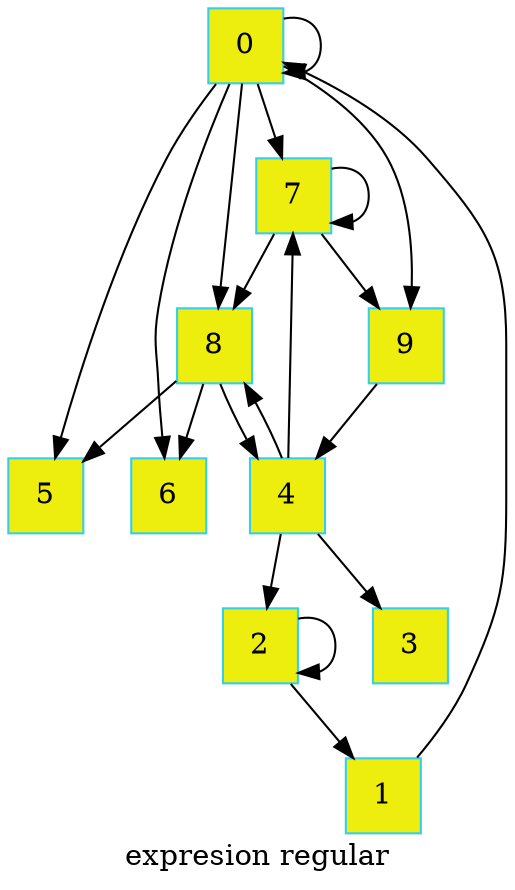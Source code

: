 digraph G
{label="expresion regular"
        node[shape = square]
        node[style = filled]
        node[fillcolor = "#EEEEE"]
        node[color = "#EEEEE"]
        node[color = "#31CEF0"]

0->0
0->5
0->6
0->7
0->8
0->9
1->0
2->1
2->2
4->2
4->3
4->7
4->8
7->7
7->8
7->9
8->4
8->5
8->6
9->4}